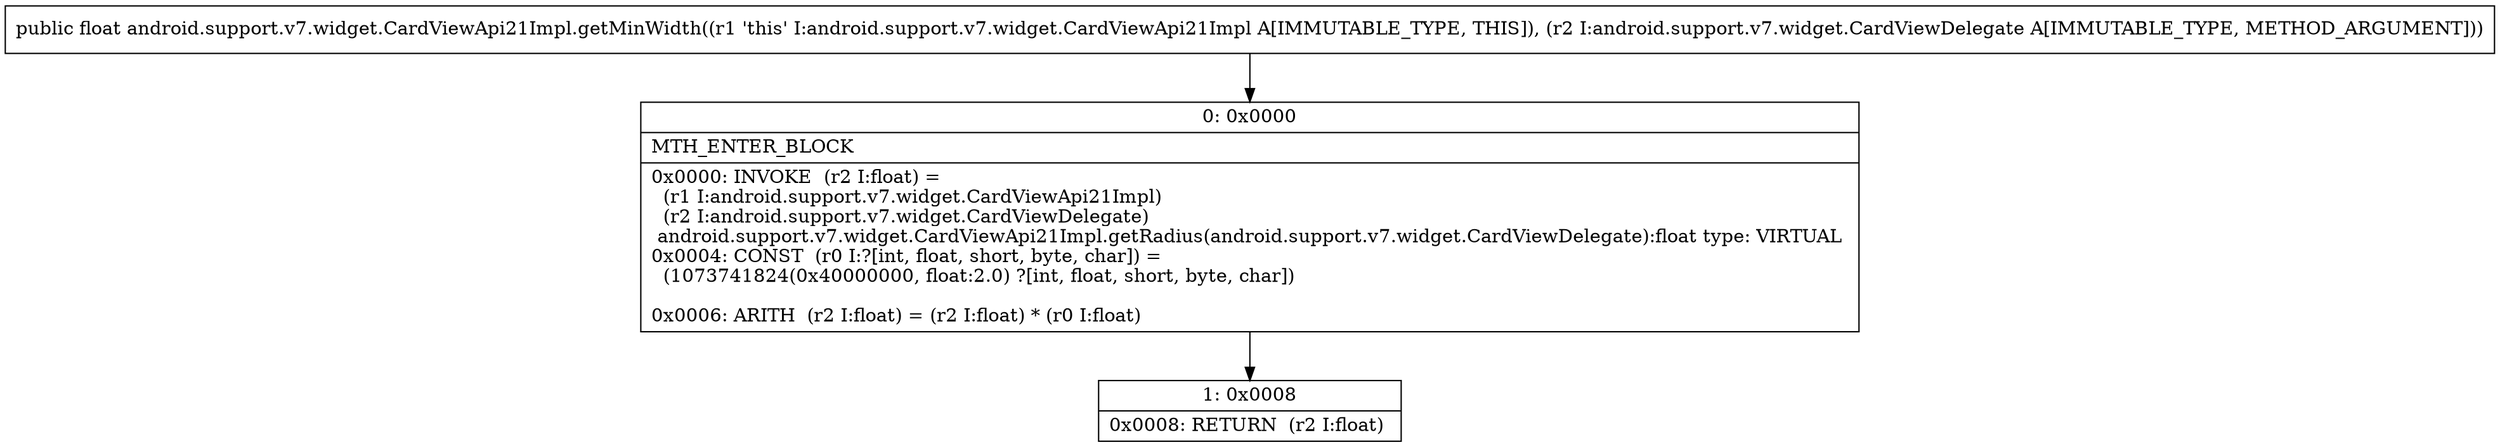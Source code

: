 digraph "CFG forandroid.support.v7.widget.CardViewApi21Impl.getMinWidth(Landroid\/support\/v7\/widget\/CardViewDelegate;)F" {
Node_0 [shape=record,label="{0\:\ 0x0000|MTH_ENTER_BLOCK\l|0x0000: INVOKE  (r2 I:float) = \l  (r1 I:android.support.v7.widget.CardViewApi21Impl)\l  (r2 I:android.support.v7.widget.CardViewDelegate)\l android.support.v7.widget.CardViewApi21Impl.getRadius(android.support.v7.widget.CardViewDelegate):float type: VIRTUAL \l0x0004: CONST  (r0 I:?[int, float, short, byte, char]) = \l  (1073741824(0x40000000, float:2.0) ?[int, float, short, byte, char])\l \l0x0006: ARITH  (r2 I:float) = (r2 I:float) * (r0 I:float) \l}"];
Node_1 [shape=record,label="{1\:\ 0x0008|0x0008: RETURN  (r2 I:float) \l}"];
MethodNode[shape=record,label="{public float android.support.v7.widget.CardViewApi21Impl.getMinWidth((r1 'this' I:android.support.v7.widget.CardViewApi21Impl A[IMMUTABLE_TYPE, THIS]), (r2 I:android.support.v7.widget.CardViewDelegate A[IMMUTABLE_TYPE, METHOD_ARGUMENT])) }"];
MethodNode -> Node_0;
Node_0 -> Node_1;
}

